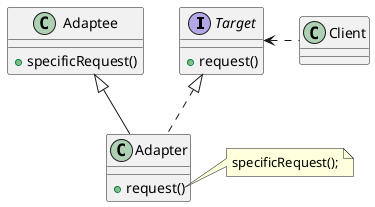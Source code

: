 @startuml 

skinparam DefaultFontName PingFangSC-Regular

interface Target{
    + request()
}
class Adaptee{
    + specificRequest()
}
class Adapter{
    + request()
}
note right of Adapter::request
specificRequest();
end note

Client .left> Target
Target <|.. Adapter
Adaptee <|-- Adapter

Adaptee -[hidden]right Target

@enduml
